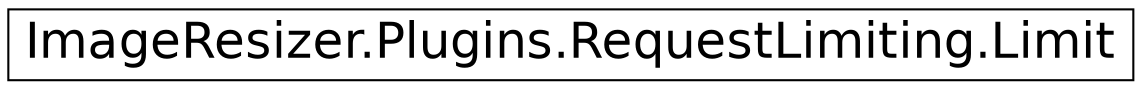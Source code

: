 digraph G
{
  edge [fontname="Helvetica",fontsize="24",labelfontname="Helvetica",labelfontsize="24"];
  node [fontname="Helvetica",fontsize="24",shape=record];
  rankdir="LR";
  Node1 [label="ImageResizer.Plugins.RequestLimiting.Limit",height=0.2,width=0.4,color="black", fillcolor="white", style="filled",URL="$class_image_resizer_1_1_plugins_1_1_request_limiting_1_1_limit.html"];
}
